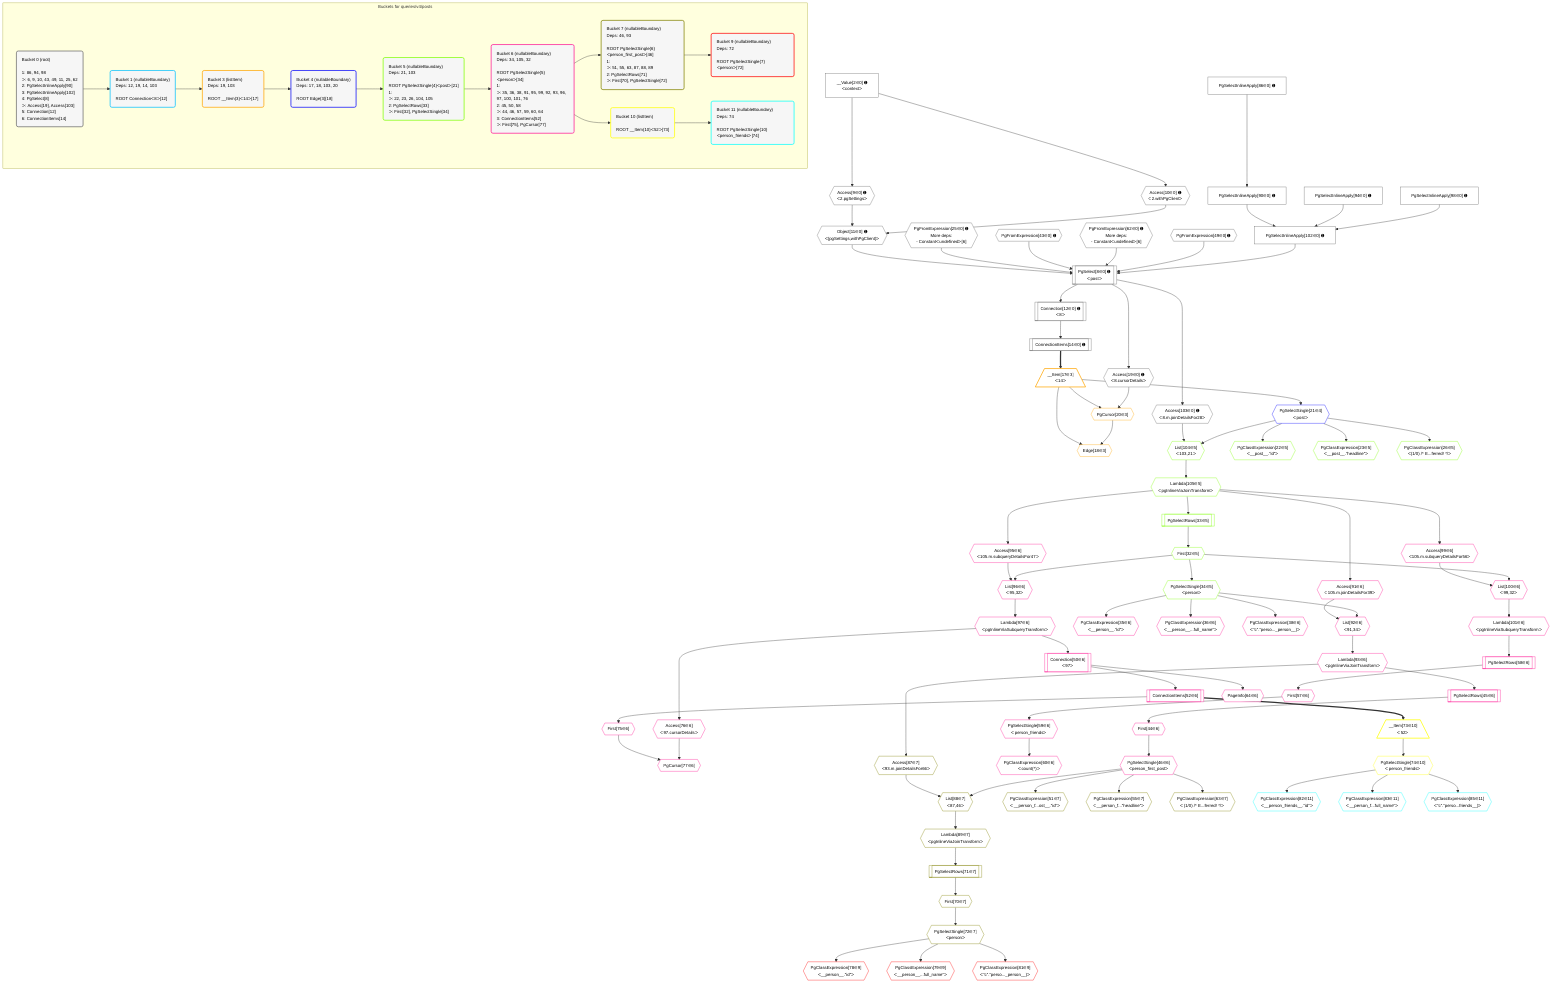 %%{init: {'themeVariables': { 'fontSize': '12px'}}}%%
graph TD
    classDef path fill:#eee,stroke:#000,color:#000
    classDef plan fill:#fff,stroke-width:1px,color:#000
    classDef itemplan fill:#fff,stroke-width:2px,color:#000
    classDef unbatchedplan fill:#dff,stroke-width:1px,color:#000
    classDef sideeffectplan fill:#fcc,stroke-width:2px,color:#000
    classDef bucket fill:#f6f6f6,color:#000,stroke-width:2px,text-align:left

    subgraph "Buckets for queries/v4/posts"
    Bucket0("Bucket 0 (root)<br /><br />1: 86, 94, 98<br />ᐳ: 6, 9, 10, 43, 49, 11, 25, 62<br />2: PgSelectInlineApply[90]<br />3: PgSelectInlineApply[102]<br />4: PgSelect[8]<br />ᐳ: Access[19], Access[103]<br />5: Connection[12]<br />6: ConnectionItems[14]"):::bucket
    Bucket1("Bucket 1 (nullableBoundary)<br />Deps: 12, 19, 14, 103<br /><br />ROOT Connectionᐸ8ᐳ[12]"):::bucket
    Bucket3("Bucket 3 (listItem)<br />Deps: 19, 103<br /><br />ROOT __Item{3}ᐸ14ᐳ[17]"):::bucket
    Bucket4("Bucket 4 (nullableBoundary)<br />Deps: 17, 18, 103, 20<br /><br />ROOT Edge{3}[18]"):::bucket
    Bucket5("Bucket 5 (nullableBoundary)<br />Deps: 21, 103<br /><br />ROOT PgSelectSingle{4}ᐸpostᐳ[21]<br />1: <br />ᐳ: 22, 23, 26, 104, 105<br />2: PgSelectRows[33]<br />ᐳ: First[32], PgSelectSingle[34]"):::bucket
    Bucket6("Bucket 6 (nullableBoundary)<br />Deps: 34, 105, 32<br /><br />ROOT PgSelectSingle{5}ᐸpersonᐳ[34]<br />1: <br />ᐳ: 35, 36, 38, 91, 95, 99, 92, 93, 96, 97, 100, 101, 76<br />2: 45, 50, 58<br />ᐳ: 44, 46, 57, 59, 60, 64<br />3: ConnectionItems[52]<br />ᐳ: First[75], PgCursor[77]"):::bucket
    Bucket7("Bucket 7 (nullableBoundary)<br />Deps: 46, 93<br /><br />ROOT PgSelectSingle{6}ᐸperson_first_postᐳ[46]<br />1: <br />ᐳ: 51, 55, 63, 87, 88, 89<br />2: PgSelectRows[71]<br />ᐳ: First[70], PgSelectSingle[72]"):::bucket
    Bucket9("Bucket 9 (nullableBoundary)<br />Deps: 72<br /><br />ROOT PgSelectSingle{7}ᐸpersonᐳ[72]"):::bucket
    Bucket10("Bucket 10 (listItem)<br /><br />ROOT __Item{10}ᐸ52ᐳ[73]"):::bucket
    Bucket11("Bucket 11 (nullableBoundary)<br />Deps: 74<br /><br />ROOT PgSelectSingle{10}ᐸperson_friendsᐳ[74]"):::bucket
    end
    Bucket0 --> Bucket1
    Bucket1 --> Bucket3
    Bucket3 --> Bucket4
    Bucket4 --> Bucket5
    Bucket5 --> Bucket6
    Bucket6 --> Bucket7 & Bucket10
    Bucket7 --> Bucket9
    Bucket10 --> Bucket11

    %% plan dependencies
    PgSelect8[["PgSelect[8∈0] ➊<br />ᐸpostᐳ"]]:::plan
    Object11{{"Object[11∈0] ➊<br />ᐸ{pgSettings,withPgClient}ᐳ"}}:::plan
    PgFromExpression25{{"PgFromExpression[25∈0] ➊<br />More deps:<br />- Constantᐸundefinedᐳ[6]"}}:::plan
    PgFromExpression43{{"PgFromExpression[43∈0] ➊"}}:::plan
    PgFromExpression62{{"PgFromExpression[62∈0] ➊<br />More deps:<br />- Constantᐸundefinedᐳ[6]"}}:::plan
    PgFromExpression49{{"PgFromExpression[49∈0] ➊"}}:::plan
    PgSelectInlineApply102["PgSelectInlineApply[102∈0] ➊"]:::plan
    Object11 & PgFromExpression25 & PgFromExpression43 & PgFromExpression62 & PgFromExpression49 & PgSelectInlineApply102 --> PgSelect8
    PgSelectInlineApply90["PgSelectInlineApply[90∈0] ➊"]:::plan
    PgSelectInlineApply94["PgSelectInlineApply[94∈0] ➊"]:::plan
    PgSelectInlineApply98["PgSelectInlineApply[98∈0] ➊"]:::plan
    PgSelectInlineApply90 & PgSelectInlineApply94 & PgSelectInlineApply98 --> PgSelectInlineApply102
    Access9{{"Access[9∈0] ➊<br />ᐸ2.pgSettingsᐳ"}}:::plan
    Access10{{"Access[10∈0] ➊<br />ᐸ2.withPgClientᐳ"}}:::plan
    Access9 & Access10 --> Object11
    __Value2["__Value[2∈0] ➊<br />ᐸcontextᐳ"]:::plan
    __Value2 --> Access9
    __Value2 --> Access10
    Connection12[["Connection[12∈0] ➊<br />ᐸ8ᐳ"]]:::plan
    PgSelect8 --> Connection12
    ConnectionItems14[["ConnectionItems[14∈0] ➊"]]:::plan
    Connection12 --> ConnectionItems14
    Access19{{"Access[19∈0] ➊<br />ᐸ8.cursorDetailsᐳ"}}:::plan
    PgSelect8 --> Access19
    PgSelectInlineApply86["PgSelectInlineApply[86∈0] ➊"]:::plan
    PgSelectInlineApply86 --> PgSelectInlineApply90
    Access103{{"Access[103∈0] ➊<br />ᐸ8.m.joinDetailsFor28ᐳ"}}:::plan
    PgSelect8 --> Access103
    Edge18{{"Edge[18∈3]"}}:::plan
    __Item17[/"__Item[17∈3]<br />ᐸ14ᐳ"\]:::itemplan
    PgCursor20{{"PgCursor[20∈3]"}}:::plan
    __Item17 & PgCursor20 --> Edge18
    __Item17 & Access19 --> PgCursor20
    ConnectionItems14 ==> __Item17
    PgSelectSingle21{{"PgSelectSingle[21∈4]<br />ᐸpostᐳ"}}:::plan
    __Item17 --> PgSelectSingle21
    List104{{"List[104∈5]<br />ᐸ103,21ᐳ"}}:::plan
    Access103 & PgSelectSingle21 --> List104
    PgClassExpression22{{"PgClassExpression[22∈5]<br />ᐸ__post__.”id”ᐳ"}}:::plan
    PgSelectSingle21 --> PgClassExpression22
    PgClassExpression23{{"PgClassExpression[23∈5]<br />ᐸ__post__.”headline”ᐳ"}}:::plan
    PgSelectSingle21 --> PgClassExpression23
    PgClassExpression26{{"PgClassExpression[26∈5]<br />ᐸ(1/0) /* E...ferred! */ᐳ"}}:::plan
    PgSelectSingle21 --> PgClassExpression26
    First32{{"First[32∈5]"}}:::plan
    PgSelectRows33[["PgSelectRows[33∈5]"]]:::plan
    PgSelectRows33 --> First32
    Lambda105{{"Lambda[105∈5]<br />ᐸpgInlineViaJoinTransformᐳ"}}:::plan
    Lambda105 --> PgSelectRows33
    PgSelectSingle34{{"PgSelectSingle[34∈5]<br />ᐸpersonᐳ"}}:::plan
    First32 --> PgSelectSingle34
    List104 --> Lambda105
    PgCursor77{{"PgCursor[77∈6]"}}:::plan
    First75{{"First[75∈6]"}}:::plan
    Access76{{"Access[76∈6]<br />ᐸ97.cursorDetailsᐳ"}}:::plan
    First75 & Access76 --> PgCursor77
    List92{{"List[92∈6]<br />ᐸ91,34ᐳ"}}:::plan
    Access91{{"Access[91∈6]<br />ᐸ105.m.joinDetailsFor39ᐳ"}}:::plan
    Access91 & PgSelectSingle34 --> List92
    List96{{"List[96∈6]<br />ᐸ95,32ᐳ"}}:::plan
    Access95{{"Access[95∈6]<br />ᐸ105.m.subqueryDetailsFor47ᐳ"}}:::plan
    Access95 & First32 --> List96
    List100{{"List[100∈6]<br />ᐸ99,32ᐳ"}}:::plan
    Access99{{"Access[99∈6]<br />ᐸ105.m.subqueryDetailsFor56ᐳ"}}:::plan
    Access99 & First32 --> List100
    PgClassExpression35{{"PgClassExpression[35∈6]<br />ᐸ__person__.”id”ᐳ"}}:::plan
    PgSelectSingle34 --> PgClassExpression35
    PgClassExpression36{{"PgClassExpression[36∈6]<br />ᐸ__person__...full_name”ᐳ"}}:::plan
    PgSelectSingle34 --> PgClassExpression36
    PgClassExpression38{{"PgClassExpression[38∈6]<br />ᐸ”c”.”perso..._person__)ᐳ"}}:::plan
    PgSelectSingle34 --> PgClassExpression38
    First44{{"First[44∈6]"}}:::plan
    PgSelectRows45[["PgSelectRows[45∈6]"]]:::plan
    PgSelectRows45 --> First44
    Lambda93{{"Lambda[93∈6]<br />ᐸpgInlineViaJoinTransformᐳ"}}:::plan
    Lambda93 --> PgSelectRows45
    PgSelectSingle46{{"PgSelectSingle[46∈6]<br />ᐸperson_first_postᐳ"}}:::plan
    First44 --> PgSelectSingle46
    Connection50[["Connection[50∈6]<br />ᐸ97ᐳ"]]:::plan
    Lambda97{{"Lambda[97∈6]<br />ᐸpgInlineViaSubqueryTransformᐳ"}}:::plan
    Lambda97 --> Connection50
    ConnectionItems52[["ConnectionItems[52∈6]"]]:::plan
    Connection50 --> ConnectionItems52
    First57{{"First[57∈6]"}}:::plan
    PgSelectRows58[["PgSelectRows[58∈6]"]]:::plan
    PgSelectRows58 --> First57
    Lambda101{{"Lambda[101∈6]<br />ᐸpgInlineViaSubqueryTransformᐳ"}}:::plan
    Lambda101 --> PgSelectRows58
    PgSelectSingle59{{"PgSelectSingle[59∈6]<br />ᐸperson_friendsᐳ"}}:::plan
    First57 --> PgSelectSingle59
    PgClassExpression60{{"PgClassExpression[60∈6]<br />ᐸcount(*)ᐳ"}}:::plan
    PgSelectSingle59 --> PgClassExpression60
    PageInfo64{{"PageInfo[64∈6]"}}:::plan
    Connection50 --> PageInfo64
    ConnectionItems52 --> First75
    Lambda97 --> Access76
    Lambda105 --> Access91
    List92 --> Lambda93
    Lambda105 --> Access95
    List96 --> Lambda97
    Lambda105 --> Access99
    List100 --> Lambda101
    List88{{"List[88∈7]<br />ᐸ87,46ᐳ"}}:::plan
    Access87{{"Access[87∈7]<br />ᐸ93.m.joinDetailsFor66ᐳ"}}:::plan
    Access87 & PgSelectSingle46 --> List88
    PgClassExpression51{{"PgClassExpression[51∈7]<br />ᐸ__person_f...ost__.”id”ᐳ"}}:::plan
    PgSelectSingle46 --> PgClassExpression51
    PgClassExpression55{{"PgClassExpression[55∈7]<br />ᐸ__person_f...”headline”ᐳ"}}:::plan
    PgSelectSingle46 --> PgClassExpression55
    PgClassExpression63{{"PgClassExpression[63∈7]<br />ᐸ(1/0) /* E...ferred! */ᐳ"}}:::plan
    PgSelectSingle46 --> PgClassExpression63
    First70{{"First[70∈7]"}}:::plan
    PgSelectRows71[["PgSelectRows[71∈7]"]]:::plan
    PgSelectRows71 --> First70
    Lambda89{{"Lambda[89∈7]<br />ᐸpgInlineViaJoinTransformᐳ"}}:::plan
    Lambda89 --> PgSelectRows71
    PgSelectSingle72{{"PgSelectSingle[72∈7]<br />ᐸpersonᐳ"}}:::plan
    First70 --> PgSelectSingle72
    Lambda93 --> Access87
    List88 --> Lambda89
    PgClassExpression78{{"PgClassExpression[78∈9]<br />ᐸ__person__.”id”ᐳ"}}:::plan
    PgSelectSingle72 --> PgClassExpression78
    PgClassExpression79{{"PgClassExpression[79∈9]<br />ᐸ__person__...full_name”ᐳ"}}:::plan
    PgSelectSingle72 --> PgClassExpression79
    PgClassExpression81{{"PgClassExpression[81∈9]<br />ᐸ”c”.”perso..._person__)ᐳ"}}:::plan
    PgSelectSingle72 --> PgClassExpression81
    __Item73[/"__Item[73∈10]<br />ᐸ52ᐳ"\]:::itemplan
    ConnectionItems52 ==> __Item73
    PgSelectSingle74{{"PgSelectSingle[74∈10]<br />ᐸperson_friendsᐳ"}}:::plan
    __Item73 --> PgSelectSingle74
    PgClassExpression82{{"PgClassExpression[82∈11]<br />ᐸ__person_friends__.”id”ᐳ"}}:::plan
    PgSelectSingle74 --> PgClassExpression82
    PgClassExpression83{{"PgClassExpression[83∈11]<br />ᐸ__person_f...full_name”ᐳ"}}:::plan
    PgSelectSingle74 --> PgClassExpression83
    PgClassExpression85{{"PgClassExpression[85∈11]<br />ᐸ”c”.”perso...friends__)ᐳ"}}:::plan
    PgSelectSingle74 --> PgClassExpression85

    %% define steps
    classDef bucket0 stroke:#696969
    class Bucket0,__Value2,PgSelect8,Access9,Access10,Object11,Connection12,ConnectionItems14,Access19,PgFromExpression25,PgFromExpression43,PgFromExpression49,PgFromExpression62,PgSelectInlineApply86,PgSelectInlineApply90,PgSelectInlineApply94,PgSelectInlineApply98,PgSelectInlineApply102,Access103 bucket0
    classDef bucket1 stroke:#00bfff
    class Bucket1 bucket1
    classDef bucket3 stroke:#ffa500
    class Bucket3,__Item17,Edge18,PgCursor20 bucket3
    classDef bucket4 stroke:#0000ff
    class Bucket4,PgSelectSingle21 bucket4
    classDef bucket5 stroke:#7fff00
    class Bucket5,PgClassExpression22,PgClassExpression23,PgClassExpression26,First32,PgSelectRows33,PgSelectSingle34,List104,Lambda105 bucket5
    classDef bucket6 stroke:#ff1493
    class Bucket6,PgClassExpression35,PgClassExpression36,PgClassExpression38,First44,PgSelectRows45,PgSelectSingle46,Connection50,ConnectionItems52,First57,PgSelectRows58,PgSelectSingle59,PgClassExpression60,PageInfo64,First75,Access76,PgCursor77,Access91,List92,Lambda93,Access95,List96,Lambda97,Access99,List100,Lambda101 bucket6
    classDef bucket7 stroke:#808000
    class Bucket7,PgClassExpression51,PgClassExpression55,PgClassExpression63,First70,PgSelectRows71,PgSelectSingle72,Access87,List88,Lambda89 bucket7
    classDef bucket9 stroke:#ff0000
    class Bucket9,PgClassExpression78,PgClassExpression79,PgClassExpression81 bucket9
    classDef bucket10 stroke:#ffff00
    class Bucket10,__Item73,PgSelectSingle74 bucket10
    classDef bucket11 stroke:#00ffff
    class Bucket11,PgClassExpression82,PgClassExpression83,PgClassExpression85 bucket11